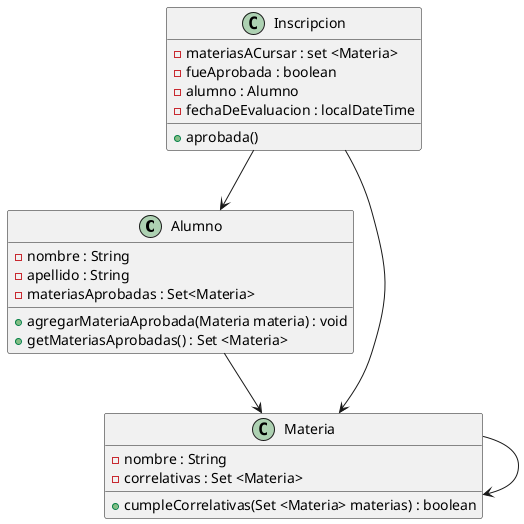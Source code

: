 @startuml
class Alumno{
    -nombre : String
    -apellido : String
    -materiasAprobadas : Set<Materia>
    +agregarMateriaAprobada(Materia materia) : void
    +getMateriasAprobadas() : Set <Materia>
}

class Inscripcion{
    -materiasACursar : set <Materia>
    -fueAprobada : boolean
    -alumno : Alumno
    -fechaDeEvaluacion : localDateTime
    +aprobada()
}

class Materia{
    -nombre : String
    -correlativas : Set <Materia>
    +cumpleCorrelativas(Set <Materia> materias) : boolean
}

Alumno --> Materia
Materia --> Materia
Inscripcion --> Materia
Inscripcion --> Alumno

@enduml